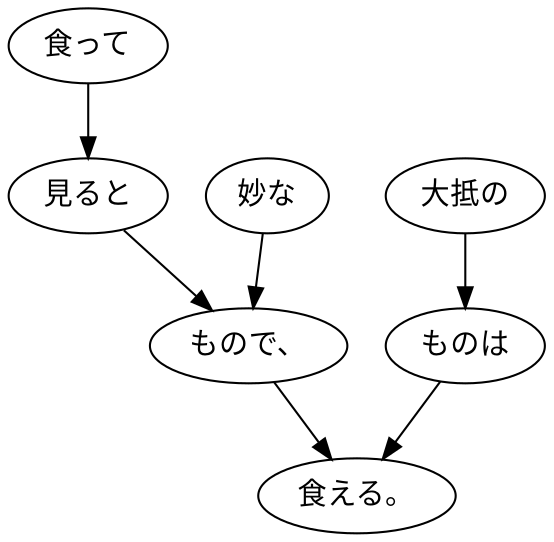 digraph graph546 {
	node0 [label="食って"];
	node1 [label="見ると"];
	node2 [label="妙な"];
	node3 [label="もので、"];
	node4 [label="大抵の"];
	node5 [label="ものは"];
	node6 [label="食える。"];
	node0 -> node1;
	node1 -> node3;
	node2 -> node3;
	node3 -> node6;
	node4 -> node5;
	node5 -> node6;
}
